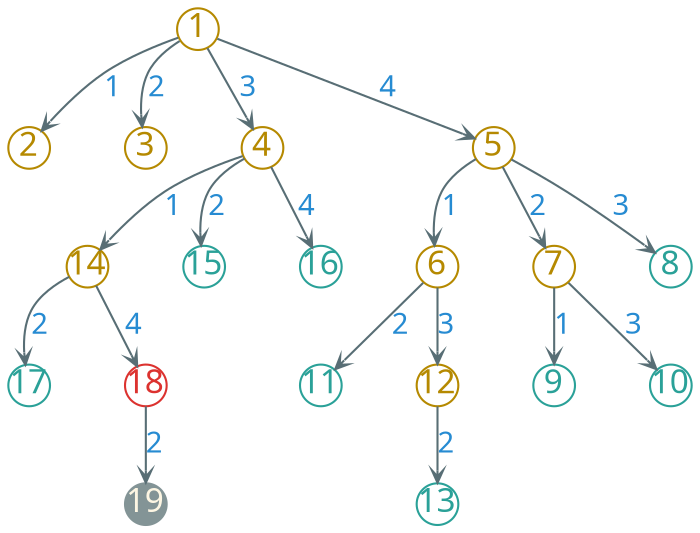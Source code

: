 digraph g {
    bgcolor=transparent
    rankdir=TB
    graph [nodesep=0.5, ranksep=0.3]
    node [shape=circle, fixedsize=true, width=0.28, color="#b58900", fontcolor="#b58900", fontsize=16, fontname="LXGWWenKai"]
    edge [arrowhead=vee, color="#586e75", fontcolor="#268bd2", fontsize=14, fontname="LXGWWenKai" arrowsize=0.6]

    1 -> 2 [label="1"]
    1 -> 3 [label="2"]
    1 -> 4 [label="3"]
    1 -> 5 [label="4"]

    5 -> 6 [label="1"]
    5 -> 7 [label="2"]

    node [color="#2aa198", fontcolor="#2aa198"]

    5 -> 8 [label="3"]

    7 -> 9 [label="1"]
    7 -> 10 [label="3"]

    6 -> 11 [label="2"]

    node [color="#b58900", fontcolor="#b58900"]

    6 -> 12 [label="3"]

    node [color="#2aa198", fontcolor="#2aa198"]

    12 -> 13 [label="2"]

    node [color="#b58900", fontcolor="#b58900"]

    4 -> 14 [label="1"]

    node [color="#2aa198", fontcolor="#2aa198"]

    4 -> 15 [label="2"]
    4 -> 16 [label="4"]

    14 -> 17 [label="2"]    

    node [color="#dc322f", fontcolor="#dc322f"]
    
    14 -> 18 [label="4"]

    node [style=filled, color="#839496", fontcolor="#fdf6e3", fillcolor="#839496"]

    18 -> 19 [label="2"]
}